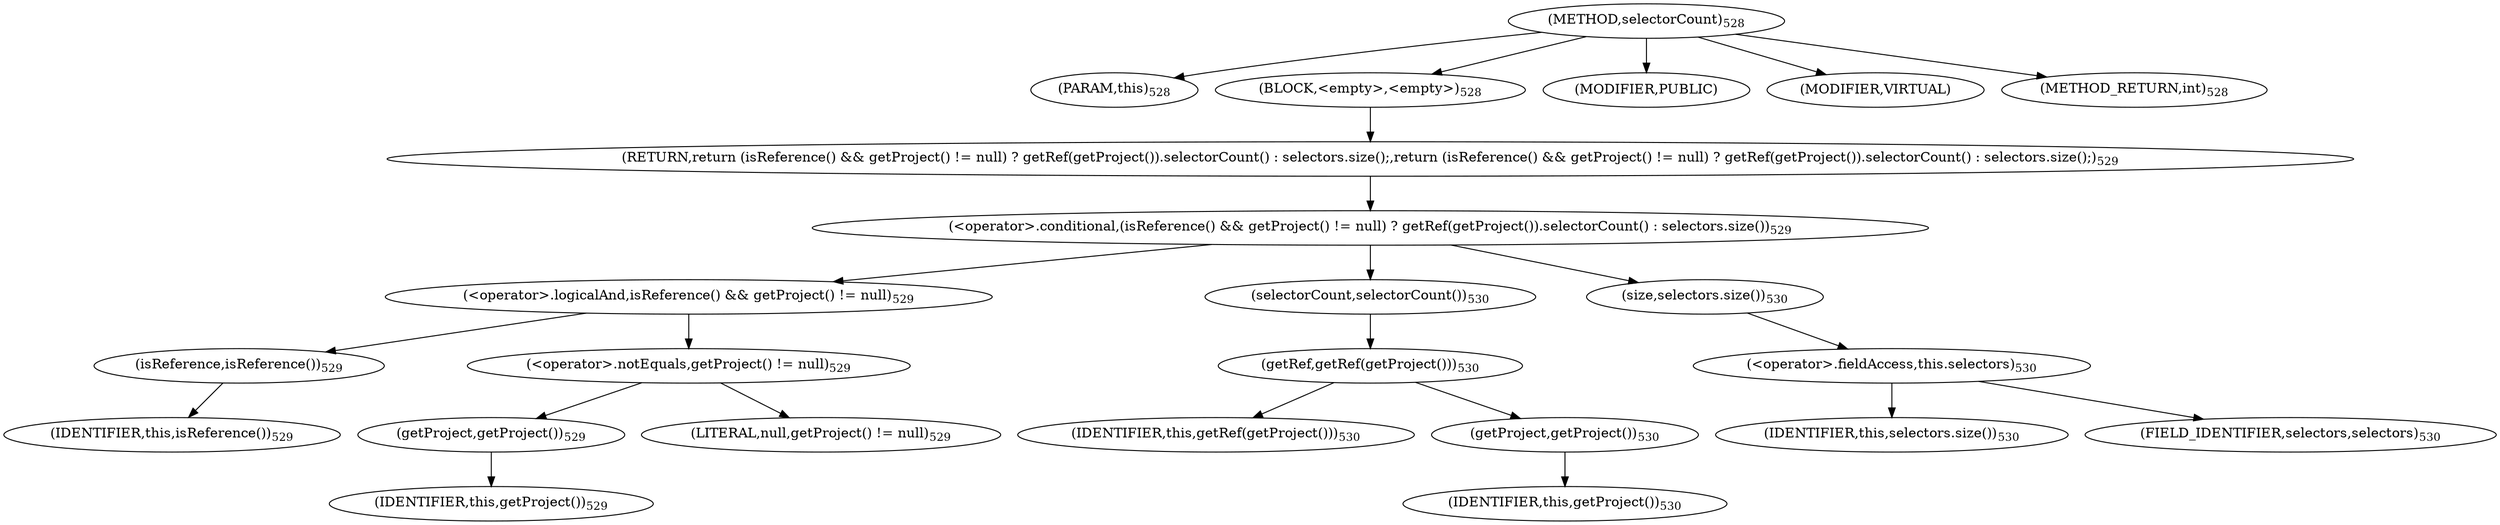 digraph "selectorCount" {  
"1226" [label = <(METHOD,selectorCount)<SUB>528</SUB>> ]
"130" [label = <(PARAM,this)<SUB>528</SUB>> ]
"1227" [label = <(BLOCK,&lt;empty&gt;,&lt;empty&gt;)<SUB>528</SUB>> ]
"1228" [label = <(RETURN,return (isReference() &amp;&amp; getProject() != null) ? getRef(getProject()).selectorCount() : selectors.size();,return (isReference() &amp;&amp; getProject() != null) ? getRef(getProject()).selectorCount() : selectors.size();)<SUB>529</SUB>> ]
"1229" [label = <(&lt;operator&gt;.conditional,(isReference() &amp;&amp; getProject() != null) ? getRef(getProject()).selectorCount() : selectors.size())<SUB>529</SUB>> ]
"1230" [label = <(&lt;operator&gt;.logicalAnd,isReference() &amp;&amp; getProject() != null)<SUB>529</SUB>> ]
"1231" [label = <(isReference,isReference())<SUB>529</SUB>> ]
"129" [label = <(IDENTIFIER,this,isReference())<SUB>529</SUB>> ]
"1232" [label = <(&lt;operator&gt;.notEquals,getProject() != null)<SUB>529</SUB>> ]
"1233" [label = <(getProject,getProject())<SUB>529</SUB>> ]
"131" [label = <(IDENTIFIER,this,getProject())<SUB>529</SUB>> ]
"1234" [label = <(LITERAL,null,getProject() != null)<SUB>529</SUB>> ]
"1235" [label = <(selectorCount,selectorCount())<SUB>530</SUB>> ]
"1236" [label = <(getRef,getRef(getProject()))<SUB>530</SUB>> ]
"133" [label = <(IDENTIFIER,this,getRef(getProject()))<SUB>530</SUB>> ]
"1237" [label = <(getProject,getProject())<SUB>530</SUB>> ]
"132" [label = <(IDENTIFIER,this,getProject())<SUB>530</SUB>> ]
"1238" [label = <(size,selectors.size())<SUB>530</SUB>> ]
"1239" [label = <(&lt;operator&gt;.fieldAccess,this.selectors)<SUB>530</SUB>> ]
"1240" [label = <(IDENTIFIER,this,selectors.size())<SUB>530</SUB>> ]
"1241" [label = <(FIELD_IDENTIFIER,selectors,selectors)<SUB>530</SUB>> ]
"1242" [label = <(MODIFIER,PUBLIC)> ]
"1243" [label = <(MODIFIER,VIRTUAL)> ]
"1244" [label = <(METHOD_RETURN,int)<SUB>528</SUB>> ]
  "1226" -> "130" 
  "1226" -> "1227" 
  "1226" -> "1242" 
  "1226" -> "1243" 
  "1226" -> "1244" 
  "1227" -> "1228" 
  "1228" -> "1229" 
  "1229" -> "1230" 
  "1229" -> "1235" 
  "1229" -> "1238" 
  "1230" -> "1231" 
  "1230" -> "1232" 
  "1231" -> "129" 
  "1232" -> "1233" 
  "1232" -> "1234" 
  "1233" -> "131" 
  "1235" -> "1236" 
  "1236" -> "133" 
  "1236" -> "1237" 
  "1237" -> "132" 
  "1238" -> "1239" 
  "1239" -> "1240" 
  "1239" -> "1241" 
}
